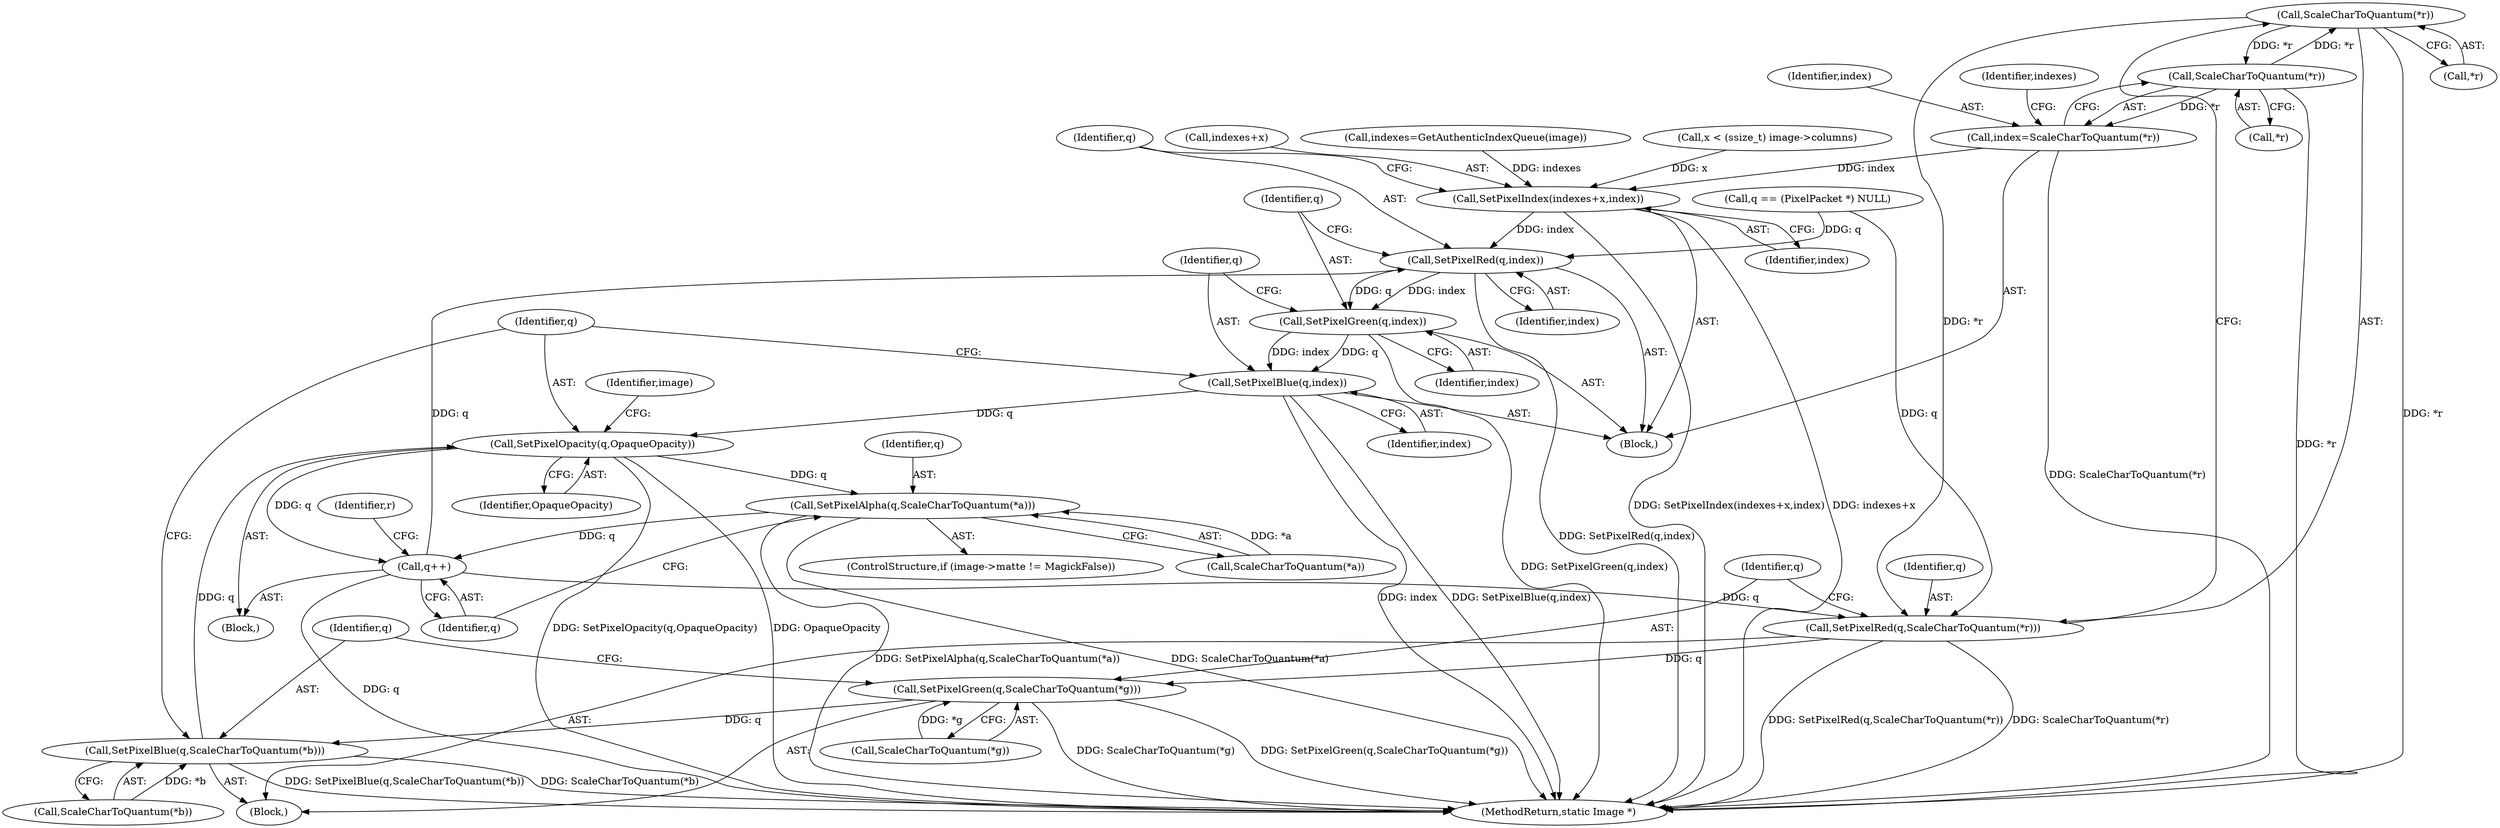 digraph "0_ImageMagick_f6e9d0d9955e85bdd7540b251cd50d598dacc5e6_19@pointer" {
"1001122" [label="(Call,ScaleCharToQuantum(*r))"];
"1001139" [label="(Call,ScaleCharToQuantum(*r))"];
"1001122" [label="(Call,ScaleCharToQuantum(*r))"];
"1001120" [label="(Call,SetPixelRed(q,ScaleCharToQuantum(*r)))"];
"1001125" [label="(Call,SetPixelGreen(q,ScaleCharToQuantum(*g)))"];
"1001130" [label="(Call,SetPixelBlue(q,ScaleCharToQuantum(*b)))"];
"1001156" [label="(Call,SetPixelOpacity(q,OpaqueOpacity))"];
"1001165" [label="(Call,SetPixelAlpha(q,ScaleCharToQuantum(*a)))"];
"1001170" [label="(Call,q++)"];
"1001147" [label="(Call,SetPixelRed(q,index))"];
"1001150" [label="(Call,SetPixelGreen(q,index))"];
"1001153" [label="(Call,SetPixelBlue(q,index))"];
"1001137" [label="(Call,index=ScaleCharToQuantum(*r))"];
"1001142" [label="(Call,SetPixelIndex(indexes+x,index))"];
"1001132" [label="(Call,ScaleCharToQuantum(*b))"];
"1001112" [label="(Block,)"];
"1001151" [label="(Identifier,q)"];
"1001171" [label="(Identifier,q)"];
"1001165" [label="(Call,SetPixelAlpha(q,ScaleCharToQuantum(*a)))"];
"1001173" [label="(Identifier,r)"];
"1001122" [label="(Call,ScaleCharToQuantum(*r))"];
"1001125" [label="(Call,SetPixelGreen(q,ScaleCharToQuantum(*g)))"];
"1001155" [label="(Identifier,index)"];
"1001146" [label="(Identifier,index)"];
"1001130" [label="(Call,SetPixelBlue(q,ScaleCharToQuantum(*b)))"];
"1001121" [label="(Identifier,q)"];
"1001120" [label="(Call,SetPixelRed(q,ScaleCharToQuantum(*r)))"];
"1001158" [label="(Identifier,OpaqueOpacity)"];
"1001159" [label="(ControlStructure,if (image->matte != MagickFalse))"];
"1001152" [label="(Identifier,index)"];
"1001229" [label="(MethodReturn,static Image *)"];
"1001167" [label="(Call,ScaleCharToQuantum(*a))"];
"1001138" [label="(Identifier,index)"];
"1001162" [label="(Identifier,image)"];
"1001147" [label="(Call,SetPixelRed(q,index))"];
"1001131" [label="(Identifier,q)"];
"1001142" [label="(Call,SetPixelIndex(indexes+x,index))"];
"1001150" [label="(Call,SetPixelGreen(q,index))"];
"1001148" [label="(Identifier,q)"];
"1001153" [label="(Call,SetPixelBlue(q,index))"];
"1001140" [label="(Call,*r)"];
"1001143" [label="(Call,indexes+x)"];
"1001137" [label="(Call,index=ScaleCharToQuantum(*r))"];
"1001144" [label="(Identifier,indexes)"];
"1001119" [label="(Block,)"];
"1001127" [label="(Call,ScaleCharToQuantum(*g))"];
"1001166" [label="(Identifier,q)"];
"1000949" [label="(Call,indexes=GetAuthenticIndexQueue(image))"];
"1001126" [label="(Identifier,q)"];
"1001170" [label="(Call,q++)"];
"1001149" [label="(Identifier,index)"];
"1001136" [label="(Block,)"];
"1001123" [label="(Call,*r)"];
"1001103" [label="(Call,x < (ssize_t) image->columns)"];
"1001156" [label="(Call,SetPixelOpacity(q,OpaqueOpacity))"];
"1001154" [label="(Identifier,q)"];
"1000943" [label="(Call,q == (PixelPacket *) NULL)"];
"1001139" [label="(Call,ScaleCharToQuantum(*r))"];
"1001157" [label="(Identifier,q)"];
"1001122" -> "1001120"  [label="AST: "];
"1001122" -> "1001123"  [label="CFG: "];
"1001123" -> "1001122"  [label="AST: "];
"1001120" -> "1001122"  [label="CFG: "];
"1001122" -> "1001229"  [label="DDG: *r"];
"1001122" -> "1001120"  [label="DDG: *r"];
"1001139" -> "1001122"  [label="DDG: *r"];
"1001122" -> "1001139"  [label="DDG: *r"];
"1001139" -> "1001137"  [label="AST: "];
"1001139" -> "1001140"  [label="CFG: "];
"1001140" -> "1001139"  [label="AST: "];
"1001137" -> "1001139"  [label="CFG: "];
"1001139" -> "1001229"  [label="DDG: *r"];
"1001139" -> "1001137"  [label="DDG: *r"];
"1001120" -> "1001119"  [label="AST: "];
"1001121" -> "1001120"  [label="AST: "];
"1001126" -> "1001120"  [label="CFG: "];
"1001120" -> "1001229"  [label="DDG: ScaleCharToQuantum(*r)"];
"1001120" -> "1001229"  [label="DDG: SetPixelRed(q,ScaleCharToQuantum(*r))"];
"1000943" -> "1001120"  [label="DDG: q"];
"1001170" -> "1001120"  [label="DDG: q"];
"1001120" -> "1001125"  [label="DDG: q"];
"1001125" -> "1001119"  [label="AST: "];
"1001125" -> "1001127"  [label="CFG: "];
"1001126" -> "1001125"  [label="AST: "];
"1001127" -> "1001125"  [label="AST: "];
"1001131" -> "1001125"  [label="CFG: "];
"1001125" -> "1001229"  [label="DDG: ScaleCharToQuantum(*g)"];
"1001125" -> "1001229"  [label="DDG: SetPixelGreen(q,ScaleCharToQuantum(*g))"];
"1001127" -> "1001125"  [label="DDG: *g"];
"1001125" -> "1001130"  [label="DDG: q"];
"1001130" -> "1001119"  [label="AST: "];
"1001130" -> "1001132"  [label="CFG: "];
"1001131" -> "1001130"  [label="AST: "];
"1001132" -> "1001130"  [label="AST: "];
"1001157" -> "1001130"  [label="CFG: "];
"1001130" -> "1001229"  [label="DDG: SetPixelBlue(q,ScaleCharToQuantum(*b))"];
"1001130" -> "1001229"  [label="DDG: ScaleCharToQuantum(*b)"];
"1001132" -> "1001130"  [label="DDG: *b"];
"1001130" -> "1001156"  [label="DDG: q"];
"1001156" -> "1001112"  [label="AST: "];
"1001156" -> "1001158"  [label="CFG: "];
"1001157" -> "1001156"  [label="AST: "];
"1001158" -> "1001156"  [label="AST: "];
"1001162" -> "1001156"  [label="CFG: "];
"1001156" -> "1001229"  [label="DDG: SetPixelOpacity(q,OpaqueOpacity)"];
"1001156" -> "1001229"  [label="DDG: OpaqueOpacity"];
"1001153" -> "1001156"  [label="DDG: q"];
"1001156" -> "1001165"  [label="DDG: q"];
"1001156" -> "1001170"  [label="DDG: q"];
"1001165" -> "1001159"  [label="AST: "];
"1001165" -> "1001167"  [label="CFG: "];
"1001166" -> "1001165"  [label="AST: "];
"1001167" -> "1001165"  [label="AST: "];
"1001171" -> "1001165"  [label="CFG: "];
"1001165" -> "1001229"  [label="DDG: SetPixelAlpha(q,ScaleCharToQuantum(*a))"];
"1001165" -> "1001229"  [label="DDG: ScaleCharToQuantum(*a)"];
"1001167" -> "1001165"  [label="DDG: *a"];
"1001165" -> "1001170"  [label="DDG: q"];
"1001170" -> "1001112"  [label="AST: "];
"1001170" -> "1001171"  [label="CFG: "];
"1001171" -> "1001170"  [label="AST: "];
"1001173" -> "1001170"  [label="CFG: "];
"1001170" -> "1001229"  [label="DDG: q"];
"1001170" -> "1001147"  [label="DDG: q"];
"1001147" -> "1001136"  [label="AST: "];
"1001147" -> "1001149"  [label="CFG: "];
"1001148" -> "1001147"  [label="AST: "];
"1001149" -> "1001147"  [label="AST: "];
"1001151" -> "1001147"  [label="CFG: "];
"1001147" -> "1001229"  [label="DDG: SetPixelRed(q,index)"];
"1000943" -> "1001147"  [label="DDG: q"];
"1001142" -> "1001147"  [label="DDG: index"];
"1001147" -> "1001150"  [label="DDG: q"];
"1001147" -> "1001150"  [label="DDG: index"];
"1001150" -> "1001136"  [label="AST: "];
"1001150" -> "1001152"  [label="CFG: "];
"1001151" -> "1001150"  [label="AST: "];
"1001152" -> "1001150"  [label="AST: "];
"1001154" -> "1001150"  [label="CFG: "];
"1001150" -> "1001229"  [label="DDG: SetPixelGreen(q,index)"];
"1001150" -> "1001153"  [label="DDG: q"];
"1001150" -> "1001153"  [label="DDG: index"];
"1001153" -> "1001136"  [label="AST: "];
"1001153" -> "1001155"  [label="CFG: "];
"1001154" -> "1001153"  [label="AST: "];
"1001155" -> "1001153"  [label="AST: "];
"1001157" -> "1001153"  [label="CFG: "];
"1001153" -> "1001229"  [label="DDG: index"];
"1001153" -> "1001229"  [label="DDG: SetPixelBlue(q,index)"];
"1001137" -> "1001136"  [label="AST: "];
"1001138" -> "1001137"  [label="AST: "];
"1001144" -> "1001137"  [label="CFG: "];
"1001137" -> "1001229"  [label="DDG: ScaleCharToQuantum(*r)"];
"1001137" -> "1001142"  [label="DDG: index"];
"1001142" -> "1001136"  [label="AST: "];
"1001142" -> "1001146"  [label="CFG: "];
"1001143" -> "1001142"  [label="AST: "];
"1001146" -> "1001142"  [label="AST: "];
"1001148" -> "1001142"  [label="CFG: "];
"1001142" -> "1001229"  [label="DDG: SetPixelIndex(indexes+x,index)"];
"1001142" -> "1001229"  [label="DDG: indexes+x"];
"1000949" -> "1001142"  [label="DDG: indexes"];
"1001103" -> "1001142"  [label="DDG: x"];
}
